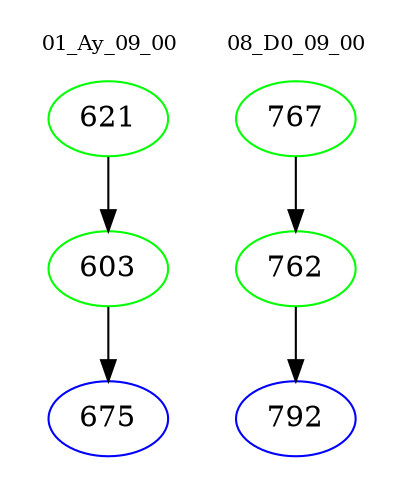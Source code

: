 digraph{
subgraph cluster_0 {
color = white
label = "01_Ay_09_00";
fontsize=10;
T0_621 [label="621", color="green"]
T0_621 -> T0_603 [color="black"]
T0_603 [label="603", color="green"]
T0_603 -> T0_675 [color="black"]
T0_675 [label="675", color="blue"]
}
subgraph cluster_1 {
color = white
label = "08_D0_09_00";
fontsize=10;
T1_767 [label="767", color="green"]
T1_767 -> T1_762 [color="black"]
T1_762 [label="762", color="green"]
T1_762 -> T1_792 [color="black"]
T1_792 [label="792", color="blue"]
}
}
